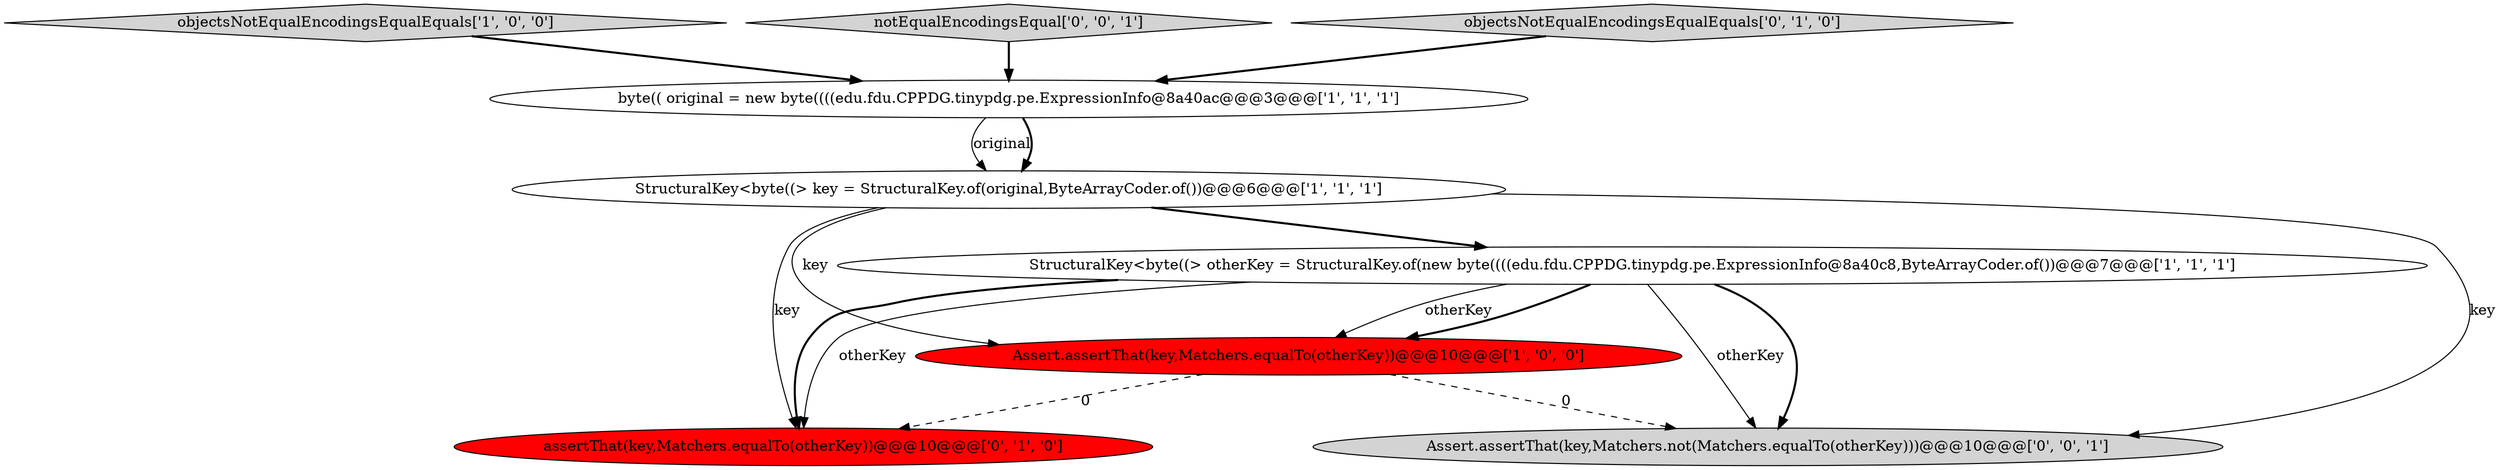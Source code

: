 digraph {
5 [style = filled, label = "assertThat(key,Matchers.equalTo(otherKey))@@@10@@@['0', '1', '0']", fillcolor = red, shape = ellipse image = "AAA1AAABBB2BBB"];
1 [style = filled, label = "Assert.assertThat(key,Matchers.equalTo(otherKey))@@@10@@@['1', '0', '0']", fillcolor = red, shape = ellipse image = "AAA1AAABBB1BBB"];
2 [style = filled, label = "objectsNotEqualEncodingsEqualEquals['1', '0', '0']", fillcolor = lightgray, shape = diamond image = "AAA0AAABBB1BBB"];
8 [style = filled, label = "Assert.assertThat(key,Matchers.not(Matchers.equalTo(otherKey)))@@@10@@@['0', '0', '1']", fillcolor = lightgray, shape = ellipse image = "AAA0AAABBB3BBB"];
4 [style = filled, label = "StructuralKey<byte((> key = StructuralKey.of(original,ByteArrayCoder.of())@@@6@@@['1', '1', '1']", fillcolor = white, shape = ellipse image = "AAA0AAABBB1BBB"];
7 [style = filled, label = "notEqualEncodingsEqual['0', '0', '1']", fillcolor = lightgray, shape = diamond image = "AAA0AAABBB3BBB"];
0 [style = filled, label = "StructuralKey<byte((> otherKey = StructuralKey.of(new byte((((edu.fdu.CPPDG.tinypdg.pe.ExpressionInfo@8a40c8,ByteArrayCoder.of())@@@7@@@['1', '1', '1']", fillcolor = white, shape = ellipse image = "AAA0AAABBB1BBB"];
6 [style = filled, label = "objectsNotEqualEncodingsEqualEquals['0', '1', '0']", fillcolor = lightgray, shape = diamond image = "AAA0AAABBB2BBB"];
3 [style = filled, label = "byte(( original = new byte((((edu.fdu.CPPDG.tinypdg.pe.ExpressionInfo@8a40ac@@@3@@@['1', '1', '1']", fillcolor = white, shape = ellipse image = "AAA0AAABBB1BBB"];
4->8 [style = solid, label="key"];
6->3 [style = bold, label=""];
1->8 [style = dashed, label="0"];
0->5 [style = solid, label="otherKey"];
1->5 [style = dashed, label="0"];
4->0 [style = bold, label=""];
0->8 [style = solid, label="otherKey"];
4->5 [style = solid, label="key"];
3->4 [style = solid, label="original"];
0->1 [style = solid, label="otherKey"];
3->4 [style = bold, label=""];
0->1 [style = bold, label=""];
7->3 [style = bold, label=""];
2->3 [style = bold, label=""];
4->1 [style = solid, label="key"];
0->5 [style = bold, label=""];
0->8 [style = bold, label=""];
}
